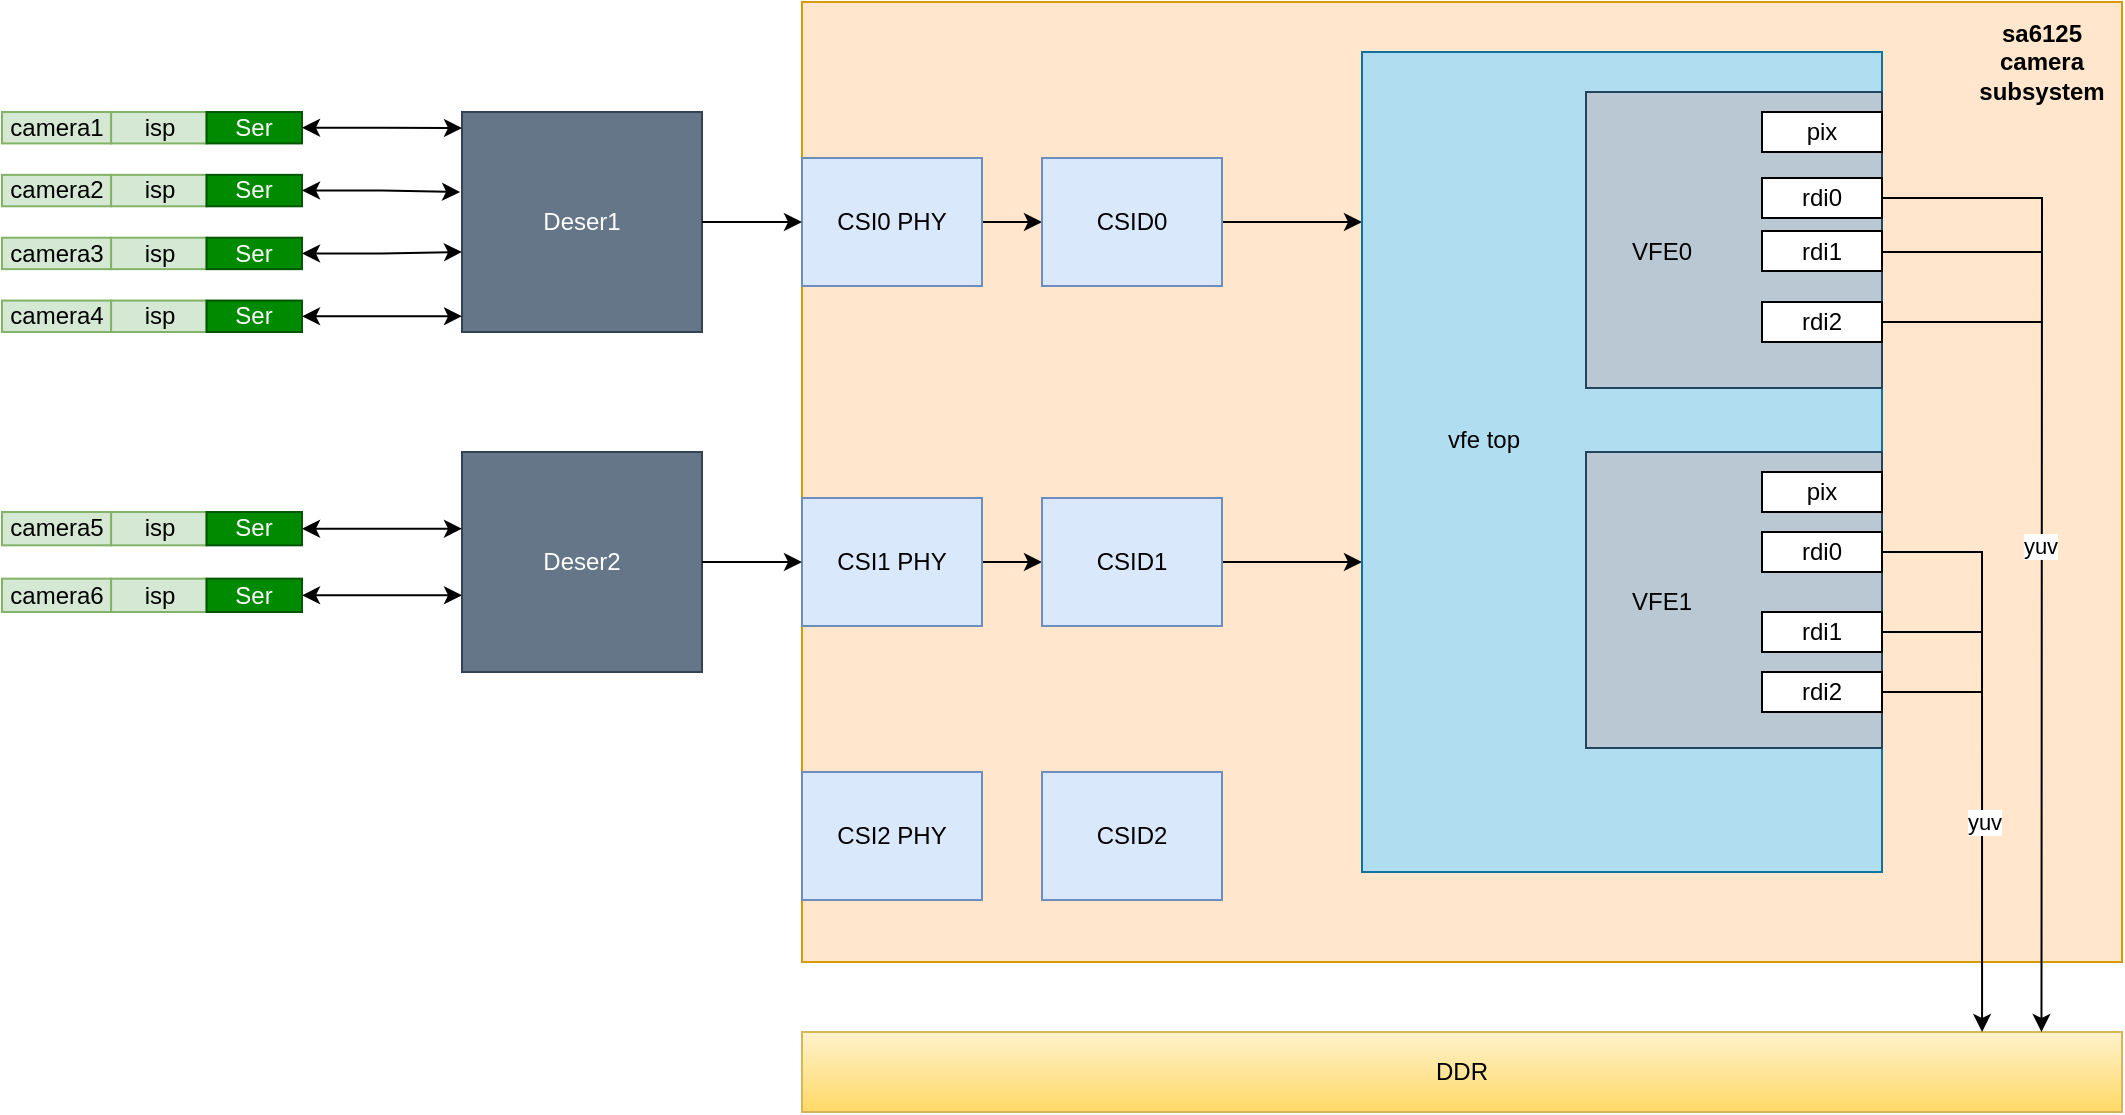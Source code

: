 <mxfile version="20.0.1" type="github">
  <diagram id="Ty-bqijRQqNnMjvGwk-y" name="第 1 页">
    <mxGraphModel dx="1673" dy="831" grid="1" gridSize="10" guides="1" tooltips="1" connect="1" arrows="1" fold="1" page="1" pageScale="1" pageWidth="827" pageHeight="1169" math="0" shadow="0">
      <root>
        <object label="" id="0">
          <mxCell />
        </object>
        <mxCell id="1" parent="0" />
        <mxCell id="4xKCMdRnOxbMphPyCvby-70" value="" style="group" vertex="1" connectable="0" parent="1">
          <mxGeometry x="530" y="330" width="350" height="110" as="geometry" />
        </mxCell>
        <mxCell id="4xKCMdRnOxbMphPyCvby-55" value="Deser2" style="rounded=0;whiteSpace=wrap;html=1;fillColor=#647687;fontColor=#ffffff;strokeColor=#314354;" vertex="1" parent="4xKCMdRnOxbMphPyCvby-70">
          <mxGeometry x="230" width="120" height="110" as="geometry" />
        </mxCell>
        <mxCell id="4xKCMdRnOxbMphPyCvby-61" value="" style="group" vertex="1" connectable="0" parent="4xKCMdRnOxbMphPyCvby-70">
          <mxGeometry y="30" width="150" height="50" as="geometry" />
        </mxCell>
        <mxCell id="4xKCMdRnOxbMphPyCvby-45" value="camera5" style="rounded=0;whiteSpace=wrap;html=1;fillColor=#d5e8d4;strokeColor=#82b366;container=0;" vertex="1" parent="4xKCMdRnOxbMphPyCvby-61">
          <mxGeometry width="54.545" height="16.667" as="geometry" />
        </mxCell>
        <mxCell id="4xKCMdRnOxbMphPyCvby-46" value="isp" style="rounded=0;whiteSpace=wrap;html=1;fillColor=#d5e8d4;strokeColor=#82b366;container=0;" vertex="1" parent="4xKCMdRnOxbMphPyCvby-61">
          <mxGeometry x="54.545" width="47.727" height="16.667" as="geometry" />
        </mxCell>
        <mxCell id="4xKCMdRnOxbMphPyCvby-47" value="Ser" style="rounded=0;whiteSpace=wrap;html=1;fillColor=#008a00;strokeColor=#005700;fontColor=#ffffff;container=0;" vertex="1" parent="4xKCMdRnOxbMphPyCvby-61">
          <mxGeometry x="102.273" width="47.727" height="16.667" as="geometry" />
        </mxCell>
        <mxCell id="4xKCMdRnOxbMphPyCvby-48" value="camera6" style="rounded=0;whiteSpace=wrap;html=1;fillColor=#d5e8d4;strokeColor=#82b366;container=0;" vertex="1" parent="4xKCMdRnOxbMphPyCvby-61">
          <mxGeometry y="33.333" width="54.545" height="16.667" as="geometry" />
        </mxCell>
        <mxCell id="4xKCMdRnOxbMphPyCvby-49" value="isp" style="rounded=0;whiteSpace=wrap;html=1;fillColor=#d5e8d4;strokeColor=#82b366;container=0;" vertex="1" parent="4xKCMdRnOxbMphPyCvby-61">
          <mxGeometry x="54.545" y="33.333" width="47.727" height="16.667" as="geometry" />
        </mxCell>
        <mxCell id="4xKCMdRnOxbMphPyCvby-50" value="Ser" style="rounded=0;whiteSpace=wrap;html=1;fillColor=#008a00;strokeColor=#005700;fontColor=#ffffff;container=0;" vertex="1" parent="4xKCMdRnOxbMphPyCvby-61">
          <mxGeometry x="102.273" y="33.333" width="47.727" height="16.667" as="geometry" />
        </mxCell>
        <mxCell id="4xKCMdRnOxbMphPyCvby-68" value="" style="edgeStyle=orthogonalEdgeStyle;rounded=0;orthogonalLoop=1;jettySize=auto;html=1;startArrow=classic;startFill=1;" edge="1" parent="4xKCMdRnOxbMphPyCvby-70" source="4xKCMdRnOxbMphPyCvby-47" target="4xKCMdRnOxbMphPyCvby-55">
          <mxGeometry relative="1" as="geometry">
            <Array as="points">
              <mxPoint x="220" y="38" />
              <mxPoint x="220" y="38" />
            </Array>
          </mxGeometry>
        </mxCell>
        <mxCell id="4xKCMdRnOxbMphPyCvby-69" value="" style="edgeStyle=orthogonalEdgeStyle;rounded=0;orthogonalLoop=1;jettySize=auto;html=1;startArrow=classic;startFill=1;" edge="1" parent="4xKCMdRnOxbMphPyCvby-70" source="4xKCMdRnOxbMphPyCvby-50" target="4xKCMdRnOxbMphPyCvby-55">
          <mxGeometry relative="1" as="geometry">
            <Array as="points">
              <mxPoint x="220" y="72" />
              <mxPoint x="220" y="72" />
            </Array>
          </mxGeometry>
        </mxCell>
        <mxCell id="4xKCMdRnOxbMphPyCvby-71" value="" style="group" vertex="1" connectable="0" parent="1">
          <mxGeometry x="530" y="160" width="350" height="110" as="geometry" />
        </mxCell>
        <mxCell id="4xKCMdRnOxbMphPyCvby-54" value="Deser1" style="rounded=0;whiteSpace=wrap;html=1;fillColor=#647687;fontColor=#ffffff;strokeColor=#314354;" vertex="1" parent="4xKCMdRnOxbMphPyCvby-71">
          <mxGeometry x="230" width="120" height="110" as="geometry" />
        </mxCell>
        <mxCell id="4xKCMdRnOxbMphPyCvby-60" value="" style="group" vertex="1" connectable="0" parent="4xKCMdRnOxbMphPyCvby-71">
          <mxGeometry width="150" height="110" as="geometry" />
        </mxCell>
        <mxCell id="4xKCMdRnOxbMphPyCvby-11" value="camera1" style="rounded=0;whiteSpace=wrap;html=1;fillColor=#d5e8d4;strokeColor=#82b366;container=0;" vertex="1" parent="4xKCMdRnOxbMphPyCvby-60">
          <mxGeometry width="54.545" height="15.714" as="geometry" />
        </mxCell>
        <mxCell id="4xKCMdRnOxbMphPyCvby-12" value="isp" style="rounded=0;whiteSpace=wrap;html=1;fillColor=#d5e8d4;strokeColor=#82b366;container=0;" vertex="1" parent="4xKCMdRnOxbMphPyCvby-60">
          <mxGeometry x="54.545" width="47.727" height="15.714" as="geometry" />
        </mxCell>
        <mxCell id="4xKCMdRnOxbMphPyCvby-13" value="Ser" style="rounded=0;whiteSpace=wrap;html=1;fillColor=#008a00;strokeColor=#005700;fontColor=#ffffff;container=0;" vertex="1" parent="4xKCMdRnOxbMphPyCvby-60">
          <mxGeometry x="102.273" width="47.727" height="15.714" as="geometry" />
        </mxCell>
        <mxCell id="4xKCMdRnOxbMphPyCvby-14" value="camera2" style="rounded=0;whiteSpace=wrap;html=1;fillColor=#d5e8d4;strokeColor=#82b366;container=0;" vertex="1" parent="4xKCMdRnOxbMphPyCvby-60">
          <mxGeometry y="31.429" width="54.545" height="15.714" as="geometry" />
        </mxCell>
        <mxCell id="4xKCMdRnOxbMphPyCvby-15" value="isp" style="rounded=0;whiteSpace=wrap;html=1;fillColor=#d5e8d4;strokeColor=#82b366;container=0;" vertex="1" parent="4xKCMdRnOxbMphPyCvby-60">
          <mxGeometry x="54.545" y="31.429" width="47.727" height="15.714" as="geometry" />
        </mxCell>
        <mxCell id="4xKCMdRnOxbMphPyCvby-16" value="Ser" style="rounded=0;whiteSpace=wrap;html=1;fillColor=#008a00;strokeColor=#005700;fontColor=#ffffff;container=0;" vertex="1" parent="4xKCMdRnOxbMphPyCvby-60">
          <mxGeometry x="102.273" y="31.429" width="47.727" height="15.714" as="geometry" />
        </mxCell>
        <mxCell id="4xKCMdRnOxbMphPyCvby-17" value="camera3" style="rounded=0;whiteSpace=wrap;html=1;fillColor=#d5e8d4;strokeColor=#82b366;container=0;" vertex="1" parent="4xKCMdRnOxbMphPyCvby-60">
          <mxGeometry y="62.857" width="54.545" height="15.714" as="geometry" />
        </mxCell>
        <mxCell id="4xKCMdRnOxbMphPyCvby-18" value="isp" style="rounded=0;whiteSpace=wrap;html=1;fillColor=#d5e8d4;strokeColor=#82b366;container=0;" vertex="1" parent="4xKCMdRnOxbMphPyCvby-60">
          <mxGeometry x="54.545" y="62.857" width="47.727" height="15.714" as="geometry" />
        </mxCell>
        <mxCell id="4xKCMdRnOxbMphPyCvby-19" value="Ser" style="rounded=0;whiteSpace=wrap;html=1;fillColor=#008a00;strokeColor=#005700;fontColor=#ffffff;container=0;" vertex="1" parent="4xKCMdRnOxbMphPyCvby-60">
          <mxGeometry x="102.273" y="62.857" width="47.727" height="15.714" as="geometry" />
        </mxCell>
        <mxCell id="4xKCMdRnOxbMphPyCvby-20" value="camera4" style="rounded=0;whiteSpace=wrap;html=1;fillColor=#d5e8d4;strokeColor=#82b366;container=0;" vertex="1" parent="4xKCMdRnOxbMphPyCvby-60">
          <mxGeometry y="94.286" width="54.545" height="15.714" as="geometry" />
        </mxCell>
        <mxCell id="4xKCMdRnOxbMphPyCvby-21" value="isp" style="rounded=0;whiteSpace=wrap;html=1;fillColor=#d5e8d4;strokeColor=#82b366;container=0;" vertex="1" parent="4xKCMdRnOxbMphPyCvby-60">
          <mxGeometry x="54.545" y="94.286" width="47.727" height="15.714" as="geometry" />
        </mxCell>
        <mxCell id="4xKCMdRnOxbMphPyCvby-22" value="Ser" style="rounded=0;whiteSpace=wrap;html=1;fillColor=#008a00;strokeColor=#005700;fontColor=#ffffff;container=0;" vertex="1" parent="4xKCMdRnOxbMphPyCvby-60">
          <mxGeometry x="102.273" y="94.286" width="47.727" height="15.714" as="geometry" />
        </mxCell>
        <mxCell id="4xKCMdRnOxbMphPyCvby-64" value="" style="edgeStyle=orthogonalEdgeStyle;rounded=0;orthogonalLoop=1;jettySize=auto;html=1;startArrow=classic;startFill=1;" edge="1" parent="4xKCMdRnOxbMphPyCvby-71" source="4xKCMdRnOxbMphPyCvby-13">
          <mxGeometry relative="1" as="geometry">
            <mxPoint x="230" y="8" as="targetPoint" />
          </mxGeometry>
        </mxCell>
        <mxCell id="4xKCMdRnOxbMphPyCvby-65" value="" style="edgeStyle=orthogonalEdgeStyle;rounded=0;orthogonalLoop=1;jettySize=auto;html=1;entryX=-0.008;entryY=0.364;entryDx=0;entryDy=0;entryPerimeter=0;startArrow=classic;startFill=1;" edge="1" parent="4xKCMdRnOxbMphPyCvby-71" source="4xKCMdRnOxbMphPyCvby-16" target="4xKCMdRnOxbMphPyCvby-54">
          <mxGeometry relative="1" as="geometry" />
        </mxCell>
        <mxCell id="4xKCMdRnOxbMphPyCvby-66" value="" style="edgeStyle=orthogonalEdgeStyle;rounded=0;orthogonalLoop=1;jettySize=auto;html=1;entryX=0;entryY=0.636;entryDx=0;entryDy=0;entryPerimeter=0;startArrow=classic;startFill=1;" edge="1" parent="4xKCMdRnOxbMphPyCvby-71" source="4xKCMdRnOxbMphPyCvby-19" target="4xKCMdRnOxbMphPyCvby-54">
          <mxGeometry relative="1" as="geometry" />
        </mxCell>
        <mxCell id="4xKCMdRnOxbMphPyCvby-67" value="" style="edgeStyle=orthogonalEdgeStyle;rounded=0;orthogonalLoop=1;jettySize=auto;html=1;entryX=0;entryY=0.928;entryDx=0;entryDy=0;entryPerimeter=0;startArrow=classic;startFill=1;" edge="1" parent="4xKCMdRnOxbMphPyCvby-71" source="4xKCMdRnOxbMphPyCvby-22" target="4xKCMdRnOxbMphPyCvby-54">
          <mxGeometry relative="1" as="geometry" />
        </mxCell>
        <mxCell id="4xKCMdRnOxbMphPyCvby-73" value="&lt;div style=&quot;&quot;&gt;&lt;br&gt;&lt;/div&gt;" style="rounded=0;whiteSpace=wrap;html=1;fillColor=#ffe6cc;strokeColor=#d79b00;align=right;" vertex="1" parent="1">
          <mxGeometry x="930" y="105" width="660" height="480" as="geometry" />
        </mxCell>
        <mxCell id="4xKCMdRnOxbMphPyCvby-75" value="&lt;b&gt;sa6125 camera subsystem&lt;/b&gt;" style="text;html=1;strokeColor=none;fillColor=none;align=center;verticalAlign=middle;whiteSpace=wrap;rounded=0;" vertex="1" parent="1">
          <mxGeometry x="1520" y="120" width="60" height="30" as="geometry" />
        </mxCell>
        <mxCell id="4xKCMdRnOxbMphPyCvby-92" value="" style="edgeStyle=orthogonalEdgeStyle;rounded=0;orthogonalLoop=1;jettySize=auto;html=1;startArrow=none;startFill=0;" edge="1" parent="1" source="4xKCMdRnOxbMphPyCvby-76" target="4xKCMdRnOxbMphPyCvby-82">
          <mxGeometry relative="1" as="geometry" />
        </mxCell>
        <mxCell id="4xKCMdRnOxbMphPyCvby-76" value="CSI0 PHY" style="rounded=0;whiteSpace=wrap;html=1;fillColor=#dae8fc;strokeColor=#6c8ebf;" vertex="1" parent="1">
          <mxGeometry x="930" y="183" width="90" height="64" as="geometry" />
        </mxCell>
        <mxCell id="4xKCMdRnOxbMphPyCvby-94" value="" style="edgeStyle=orthogonalEdgeStyle;rounded=0;orthogonalLoop=1;jettySize=auto;html=1;startArrow=none;startFill=0;" edge="1" parent="1" source="4xKCMdRnOxbMphPyCvby-77" target="4xKCMdRnOxbMphPyCvby-83">
          <mxGeometry relative="1" as="geometry" />
        </mxCell>
        <mxCell id="4xKCMdRnOxbMphPyCvby-77" value="CSI1 PHY" style="rounded=0;whiteSpace=wrap;html=1;fillColor=#dae8fc;strokeColor=#6c8ebf;" vertex="1" parent="1">
          <mxGeometry x="930" y="353" width="90" height="64" as="geometry" />
        </mxCell>
        <mxCell id="4xKCMdRnOxbMphPyCvby-78" value="CSI2 PHY" style="rounded=0;whiteSpace=wrap;html=1;fillColor=#dae8fc;strokeColor=#6c8ebf;" vertex="1" parent="1">
          <mxGeometry x="930" y="490" width="90" height="64" as="geometry" />
        </mxCell>
        <mxCell id="4xKCMdRnOxbMphPyCvby-93" value="" style="edgeStyle=orthogonalEdgeStyle;rounded=0;orthogonalLoop=1;jettySize=auto;html=1;startArrow=none;startFill=0;" edge="1" parent="1" source="4xKCMdRnOxbMphPyCvby-82">
          <mxGeometry relative="1" as="geometry">
            <mxPoint x="1210.0" y="215" as="targetPoint" />
          </mxGeometry>
        </mxCell>
        <mxCell id="4xKCMdRnOxbMphPyCvby-82" value="CSID0" style="rounded=0;whiteSpace=wrap;html=1;fillColor=#dae8fc;strokeColor=#6c8ebf;" vertex="1" parent="1">
          <mxGeometry x="1050" y="183" width="90" height="64" as="geometry" />
        </mxCell>
        <mxCell id="4xKCMdRnOxbMphPyCvby-95" value="" style="edgeStyle=orthogonalEdgeStyle;rounded=0;orthogonalLoop=1;jettySize=auto;html=1;startArrow=none;startFill=0;" edge="1" parent="1" source="4xKCMdRnOxbMphPyCvby-83">
          <mxGeometry relative="1" as="geometry">
            <mxPoint x="1210.0" y="385" as="targetPoint" />
          </mxGeometry>
        </mxCell>
        <mxCell id="4xKCMdRnOxbMphPyCvby-83" value="CSID1" style="rounded=0;whiteSpace=wrap;html=1;fillColor=#dae8fc;strokeColor=#6c8ebf;" vertex="1" parent="1">
          <mxGeometry x="1050" y="353" width="90" height="64" as="geometry" />
        </mxCell>
        <mxCell id="4xKCMdRnOxbMphPyCvby-84" value="CSID2" style="rounded=0;whiteSpace=wrap;html=1;fillColor=#dae8fc;strokeColor=#6c8ebf;" vertex="1" parent="1">
          <mxGeometry x="1050" y="490" width="90" height="64" as="geometry" />
        </mxCell>
        <mxCell id="4xKCMdRnOxbMphPyCvby-90" value="" style="edgeStyle=orthogonalEdgeStyle;rounded=0;orthogonalLoop=1;jettySize=auto;html=1;startArrow=none;startFill=0;" edge="1" parent="1" source="4xKCMdRnOxbMphPyCvby-54" target="4xKCMdRnOxbMphPyCvby-76">
          <mxGeometry relative="1" as="geometry" />
        </mxCell>
        <mxCell id="4xKCMdRnOxbMphPyCvby-91" value="" style="edgeStyle=orthogonalEdgeStyle;rounded=0;orthogonalLoop=1;jettySize=auto;html=1;startArrow=none;startFill=0;" edge="1" parent="1" source="4xKCMdRnOxbMphPyCvby-55" target="4xKCMdRnOxbMphPyCvby-77">
          <mxGeometry relative="1" as="geometry" />
        </mxCell>
        <mxCell id="4xKCMdRnOxbMphPyCvby-125" value="" style="group" vertex="1" connectable="0" parent="1">
          <mxGeometry x="1210" y="130" width="260" height="410" as="geometry" />
        </mxCell>
        <mxCell id="4xKCMdRnOxbMphPyCvby-96" value="" style="rounded=0;whiteSpace=wrap;html=1;fillColor=#b1ddf0;strokeColor=#10739e;" vertex="1" parent="4xKCMdRnOxbMphPyCvby-125">
          <mxGeometry width="260" height="410" as="geometry" />
        </mxCell>
        <mxCell id="4xKCMdRnOxbMphPyCvby-112" value="" style="whiteSpace=wrap;html=1;aspect=fixed;fillColor=#bac8d3;strokeColor=#23445d;" vertex="1" parent="4xKCMdRnOxbMphPyCvby-125">
          <mxGeometry x="112" y="20" width="148" height="148" as="geometry" />
        </mxCell>
        <mxCell id="4xKCMdRnOxbMphPyCvby-118" value="" style="whiteSpace=wrap;html=1;aspect=fixed;fillColor=#bac8d3;strokeColor=#23445d;" vertex="1" parent="4xKCMdRnOxbMphPyCvby-125">
          <mxGeometry x="112" y="200" width="148" height="148" as="geometry" />
        </mxCell>
        <mxCell id="4xKCMdRnOxbMphPyCvby-101" value="pix" style="rounded=0;whiteSpace=wrap;html=1;fillColor=default;" vertex="1" parent="4xKCMdRnOxbMphPyCvby-125">
          <mxGeometry x="200" y="30" width="60" height="20" as="geometry" />
        </mxCell>
        <mxCell id="4xKCMdRnOxbMphPyCvby-102" value="rdi0" style="rounded=0;whiteSpace=wrap;html=1;fillColor=default;" vertex="1" parent="4xKCMdRnOxbMphPyCvby-125">
          <mxGeometry x="200" y="63" width="60" height="20" as="geometry" />
        </mxCell>
        <mxCell id="4xKCMdRnOxbMphPyCvby-103" value="rdi1" style="rounded=0;whiteSpace=wrap;html=1;fillColor=default;" vertex="1" parent="4xKCMdRnOxbMphPyCvby-125">
          <mxGeometry x="200" y="89.5" width="60" height="20" as="geometry" />
        </mxCell>
        <mxCell id="4xKCMdRnOxbMphPyCvby-104" value="rdi2" style="rounded=0;whiteSpace=wrap;html=1;fillColor=default;" vertex="1" parent="4xKCMdRnOxbMphPyCvby-125">
          <mxGeometry x="200" y="125" width="60" height="20" as="geometry" />
        </mxCell>
        <mxCell id="4xKCMdRnOxbMphPyCvby-121" value="pix" style="rounded=0;whiteSpace=wrap;html=1;fillColor=default;" vertex="1" parent="4xKCMdRnOxbMphPyCvby-125">
          <mxGeometry x="200" y="210" width="60" height="20" as="geometry" />
        </mxCell>
        <mxCell id="4xKCMdRnOxbMphPyCvby-122" value="rdi0" style="rounded=0;whiteSpace=wrap;html=1;fillColor=default;" vertex="1" parent="4xKCMdRnOxbMphPyCvby-125">
          <mxGeometry x="200" y="240" width="60" height="20" as="geometry" />
        </mxCell>
        <mxCell id="4xKCMdRnOxbMphPyCvby-123" value="rdi1" style="rounded=0;whiteSpace=wrap;html=1;fillColor=default;" vertex="1" parent="4xKCMdRnOxbMphPyCvby-125">
          <mxGeometry x="200" y="280" width="60" height="20" as="geometry" />
        </mxCell>
        <mxCell id="4xKCMdRnOxbMphPyCvby-124" value="rdi2" style="rounded=0;whiteSpace=wrap;html=1;fillColor=default;" vertex="1" parent="4xKCMdRnOxbMphPyCvby-125">
          <mxGeometry x="200" y="310" width="60" height="20" as="geometry" />
        </mxCell>
        <mxCell id="4xKCMdRnOxbMphPyCvby-126" value="vfe top" style="text;html=1;strokeColor=none;fillColor=none;align=center;verticalAlign=middle;whiteSpace=wrap;rounded=0;" vertex="1" parent="4xKCMdRnOxbMphPyCvby-125">
          <mxGeometry x="31" y="179" width="60" height="30" as="geometry" />
        </mxCell>
        <mxCell id="4xKCMdRnOxbMphPyCvby-127" value="VFE0" style="text;html=1;strokeColor=none;fillColor=none;align=center;verticalAlign=middle;whiteSpace=wrap;rounded=0;" vertex="1" parent="4xKCMdRnOxbMphPyCvby-125">
          <mxGeometry x="120" y="85" width="60" height="30" as="geometry" />
        </mxCell>
        <mxCell id="4xKCMdRnOxbMphPyCvby-128" value="VFE1" style="text;html=1;strokeColor=none;fillColor=none;align=center;verticalAlign=middle;whiteSpace=wrap;rounded=0;" vertex="1" parent="4xKCMdRnOxbMphPyCvby-125">
          <mxGeometry x="120" y="260" width="60" height="30" as="geometry" />
        </mxCell>
        <mxCell id="4xKCMdRnOxbMphPyCvby-129" value="DDR" style="rounded=0;whiteSpace=wrap;html=1;fillColor=#fff2cc;gradientColor=#ffd966;strokeColor=#d6b656;" vertex="1" parent="1">
          <mxGeometry x="930" y="620" width="660" height="40" as="geometry" />
        </mxCell>
        <mxCell id="4xKCMdRnOxbMphPyCvby-133" value="" style="endArrow=classic;html=1;rounded=0;exitX=1;exitY=0.5;exitDx=0;exitDy=0;jumpStyle=line;entryX=0.939;entryY=0;entryDx=0;entryDy=0;entryPerimeter=0;" edge="1" parent="1" source="4xKCMdRnOxbMphPyCvby-102" target="4xKCMdRnOxbMphPyCvby-129">
          <mxGeometry width="50" height="50" relative="1" as="geometry">
            <mxPoint x="1470" y="230" as="sourcePoint" />
            <mxPoint x="1520" y="180" as="targetPoint" />
            <Array as="points">
              <mxPoint x="1550" y="203" />
            </Array>
          </mxGeometry>
        </mxCell>
        <mxCell id="4xKCMdRnOxbMphPyCvby-147" value="yuv" style="edgeLabel;html=1;align=center;verticalAlign=middle;resizable=0;points=[];" vertex="1" connectable="0" parent="4xKCMdRnOxbMphPyCvby-133">
          <mxGeometry x="0.023" y="-1" relative="1" as="geometry">
            <mxPoint as="offset" />
          </mxGeometry>
        </mxCell>
        <mxCell id="4xKCMdRnOxbMphPyCvby-137" value="" style="endArrow=classic;html=1;rounded=0;jumpStyle=line;exitX=1;exitY=0.5;exitDx=0;exitDy=0;entryX=0.894;entryY=0;entryDx=0;entryDy=0;entryPerimeter=0;" edge="1" parent="1" source="4xKCMdRnOxbMphPyCvby-122" target="4xKCMdRnOxbMphPyCvby-129">
          <mxGeometry width="50" height="50" relative="1" as="geometry">
            <mxPoint x="1610" y="390" as="sourcePoint" />
            <mxPoint x="1660" y="340" as="targetPoint" />
            <Array as="points">
              <mxPoint x="1520" y="380" />
            </Array>
          </mxGeometry>
        </mxCell>
        <mxCell id="4xKCMdRnOxbMphPyCvby-146" value="yuv" style="edgeLabel;html=1;align=center;verticalAlign=middle;resizable=0;points=[];" vertex="1" connectable="0" parent="4xKCMdRnOxbMphPyCvby-137">
          <mxGeometry x="0.275" y="1" relative="1" as="geometry">
            <mxPoint as="offset" />
          </mxGeometry>
        </mxCell>
        <mxCell id="4xKCMdRnOxbMphPyCvby-142" value="" style="endArrow=none;html=1;rounded=0;jumpStyle=line;" edge="1" parent="1">
          <mxGeometry width="50" height="50" relative="1" as="geometry">
            <mxPoint x="1470" y="230" as="sourcePoint" />
            <mxPoint x="1550" y="230" as="targetPoint" />
          </mxGeometry>
        </mxCell>
        <mxCell id="4xKCMdRnOxbMphPyCvby-143" value="" style="endArrow=none;html=1;rounded=0;jumpStyle=line;exitX=1;exitY=0.5;exitDx=0;exitDy=0;" edge="1" parent="1" source="4xKCMdRnOxbMphPyCvby-104">
          <mxGeometry width="50" height="50" relative="1" as="geometry">
            <mxPoint x="1470" y="260" as="sourcePoint" />
            <mxPoint x="1550" y="265" as="targetPoint" />
          </mxGeometry>
        </mxCell>
        <mxCell id="4xKCMdRnOxbMphPyCvby-144" value="" style="endArrow=none;html=1;rounded=0;jumpStyle=line;" edge="1" parent="1">
          <mxGeometry width="50" height="50" relative="1" as="geometry">
            <mxPoint x="1470" y="420" as="sourcePoint" />
            <mxPoint x="1520" y="420" as="targetPoint" />
          </mxGeometry>
        </mxCell>
        <mxCell id="4xKCMdRnOxbMphPyCvby-145" value="" style="endArrow=none;html=1;rounded=0;jumpStyle=line;" edge="1" parent="1">
          <mxGeometry width="50" height="50" relative="1" as="geometry">
            <mxPoint x="1470" y="450" as="sourcePoint" />
            <mxPoint x="1520" y="450" as="targetPoint" />
          </mxGeometry>
        </mxCell>
      </root>
    </mxGraphModel>
  </diagram>
</mxfile>
